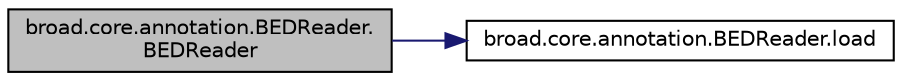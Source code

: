 digraph "broad.core.annotation.BEDReader.BEDReader"
{
  edge [fontname="Helvetica",fontsize="10",labelfontname="Helvetica",labelfontsize="10"];
  node [fontname="Helvetica",fontsize="10",shape=record];
  rankdir="LR";
  Node1 [label="broad.core.annotation.BEDReader.\lBEDReader",height=0.2,width=0.4,color="black", fillcolor="grey75", style="filled" fontcolor="black"];
  Node1 -> Node2 [color="midnightblue",fontsize="10",style="solid"];
  Node2 [label="broad.core.annotation.BEDReader.load",height=0.2,width=0.4,color="black", fillcolor="white", style="filled",URL="$classbroad_1_1core_1_1annotation_1_1_b_e_d_reader.html#aa65d86cf3a72d39717335c3e44f6555a"];
}
